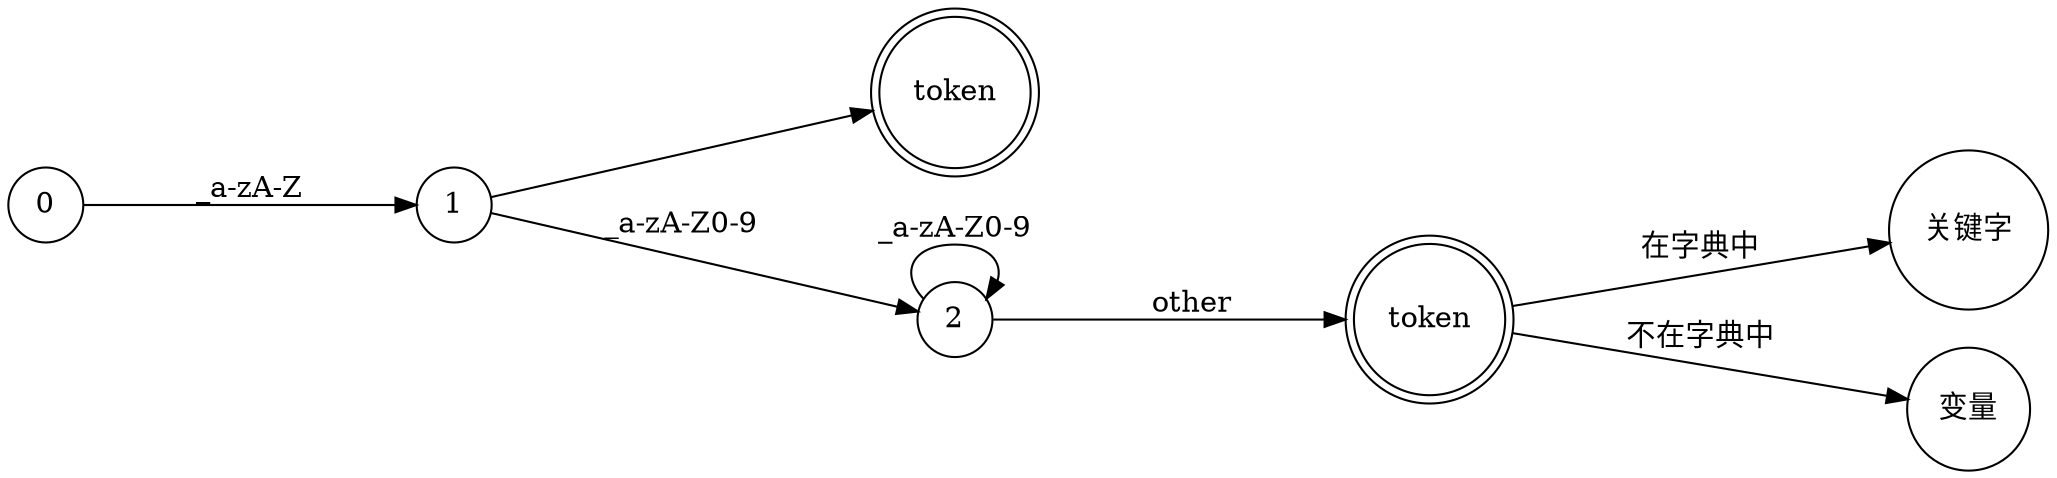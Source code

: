 digraph {

  rankdir=LR;
  #splines=line;
  ranksep=1.5
  node [shape=circle]
  
  end, end1[shape=doublecircle]
  end, end1 [label="token"]
  0 -> 1[label="_a-zA-Z"];
  1 -> 2[label="_a-zA-Z0-9"];
  1->end1
  2 -> 2[label="_a-zA-Z0-9"]

  2->end[label="other"]
  end -> "关键字"[label="在字典中"] 
  end -> "变量"[label="不在字典中"]
}